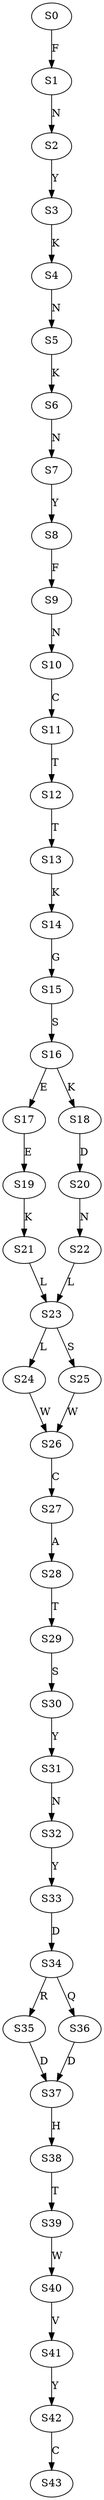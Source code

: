 strict digraph  {
	S0 -> S1 [ label = F ];
	S1 -> S2 [ label = N ];
	S2 -> S3 [ label = Y ];
	S3 -> S4 [ label = K ];
	S4 -> S5 [ label = N ];
	S5 -> S6 [ label = K ];
	S6 -> S7 [ label = N ];
	S7 -> S8 [ label = Y ];
	S8 -> S9 [ label = F ];
	S9 -> S10 [ label = N ];
	S10 -> S11 [ label = C ];
	S11 -> S12 [ label = T ];
	S12 -> S13 [ label = T ];
	S13 -> S14 [ label = K ];
	S14 -> S15 [ label = G ];
	S15 -> S16 [ label = S ];
	S16 -> S17 [ label = E ];
	S16 -> S18 [ label = K ];
	S17 -> S19 [ label = E ];
	S18 -> S20 [ label = D ];
	S19 -> S21 [ label = K ];
	S20 -> S22 [ label = N ];
	S21 -> S23 [ label = L ];
	S22 -> S23 [ label = L ];
	S23 -> S24 [ label = L ];
	S23 -> S25 [ label = S ];
	S24 -> S26 [ label = W ];
	S25 -> S26 [ label = W ];
	S26 -> S27 [ label = C ];
	S27 -> S28 [ label = A ];
	S28 -> S29 [ label = T ];
	S29 -> S30 [ label = S ];
	S30 -> S31 [ label = Y ];
	S31 -> S32 [ label = N ];
	S32 -> S33 [ label = Y ];
	S33 -> S34 [ label = D ];
	S34 -> S35 [ label = R ];
	S34 -> S36 [ label = Q ];
	S35 -> S37 [ label = D ];
	S36 -> S37 [ label = D ];
	S37 -> S38 [ label = H ];
	S38 -> S39 [ label = T ];
	S39 -> S40 [ label = W ];
	S40 -> S41 [ label = V ];
	S41 -> S42 [ label = Y ];
	S42 -> S43 [ label = C ];
}
